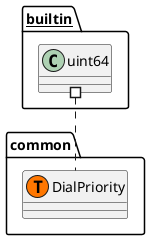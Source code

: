 @startuml
namespace common {
    class common.DialPriority << (T, #FF7700) >>  {
    }
}


"__builtin__.uint64" #.. "common.DialPriority"
@enduml
